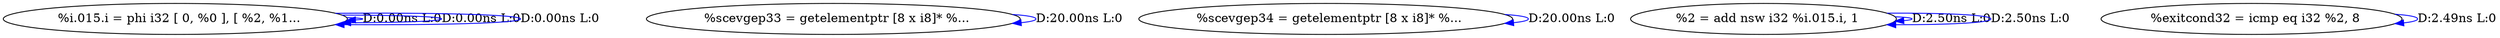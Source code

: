 digraph {
Node0x4177c10[label="  %i.015.i = phi i32 [ 0, %0 ], [ %2, %1..."];
Node0x4177c10 -> Node0x4177c10[label="D:0.00ns L:0",color=blue];
Node0x4177c10 -> Node0x4177c10[label="D:0.00ns L:0",color=blue];
Node0x4177c10 -> Node0x4177c10[label="D:0.00ns L:0",color=blue];
Node0x4177cf0[label="  %scevgep33 = getelementptr [8 x i8]* %..."];
Node0x4177cf0 -> Node0x4177cf0[label="D:20.00ns L:0",color=blue];
Node0x4177dd0[label="  %scevgep34 = getelementptr [8 x i8]* %..."];
Node0x4177dd0 -> Node0x4177dd0[label="D:20.00ns L:0",color=blue];
Node0x4178070[label="  %2 = add nsw i32 %i.015.i, 1"];
Node0x4178070 -> Node0x4178070[label="D:2.50ns L:0",color=blue];
Node0x4178070 -> Node0x4178070[label="D:2.50ns L:0",color=blue];
Node0x417c200[label="  %exitcond32 = icmp eq i32 %2, 8"];
Node0x417c200 -> Node0x417c200[label="D:2.49ns L:0",color=blue];
}

